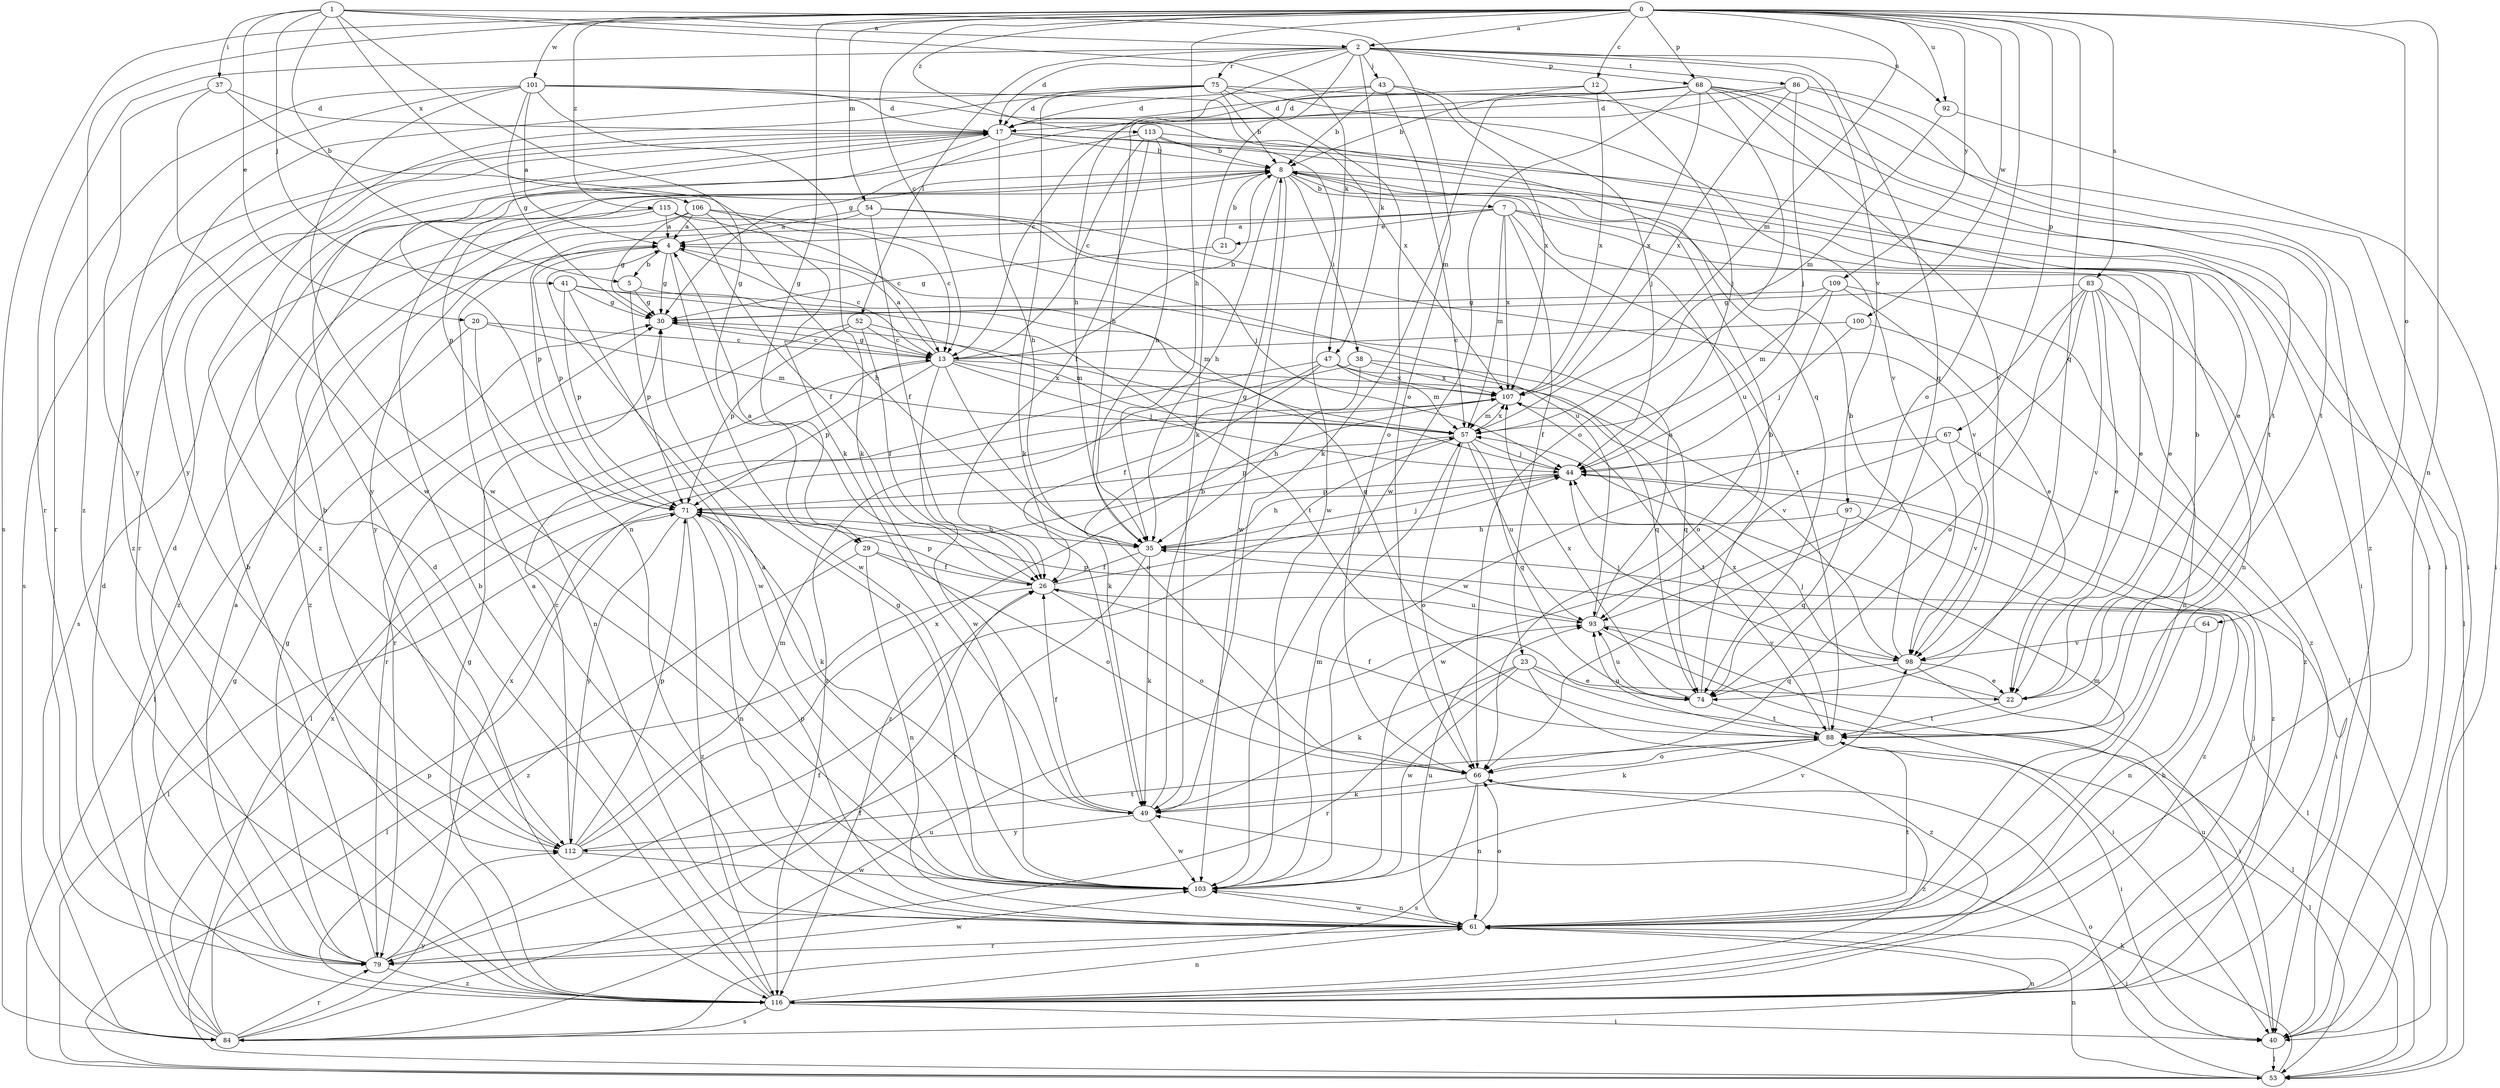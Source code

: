 strict digraph  {
0;
1;
2;
4;
5;
7;
8;
12;
13;
17;
20;
21;
22;
23;
26;
29;
30;
35;
37;
38;
40;
41;
43;
44;
47;
49;
52;
53;
54;
57;
61;
64;
66;
67;
68;
71;
74;
75;
79;
83;
84;
86;
88;
92;
93;
97;
98;
100;
101;
103;
106;
107;
109;
112;
113;
115;
116;
0 -> 2  [label=a];
0 -> 12  [label=c];
0 -> 13  [label=c];
0 -> 29  [label=g];
0 -> 35  [label=h];
0 -> 54  [label=m];
0 -> 57  [label=m];
0 -> 61  [label=n];
0 -> 64  [label=o];
0 -> 66  [label=o];
0 -> 67  [label=p];
0 -> 68  [label=p];
0 -> 74  [label=q];
0 -> 83  [label=s];
0 -> 84  [label=s];
0 -> 92  [label=u];
0 -> 100  [label=w];
0 -> 101  [label=w];
0 -> 109  [label=y];
0 -> 113  [label=z];
0 -> 115  [label=z];
0 -> 116  [label=z];
1 -> 2  [label=a];
1 -> 5  [label=b];
1 -> 20  [label=e];
1 -> 29  [label=g];
1 -> 37  [label=i];
1 -> 41  [label=j];
1 -> 47  [label=k];
1 -> 66  [label=o];
1 -> 106  [label=x];
2 -> 17  [label=d];
2 -> 35  [label=h];
2 -> 43  [label=j];
2 -> 47  [label=k];
2 -> 49  [label=k];
2 -> 52  [label=l];
2 -> 68  [label=p];
2 -> 74  [label=q];
2 -> 75  [label=r];
2 -> 79  [label=r];
2 -> 86  [label=t];
2 -> 92  [label=u];
2 -> 97  [label=v];
4 -> 5  [label=b];
4 -> 13  [label=c];
4 -> 30  [label=g];
4 -> 71  [label=p];
4 -> 103  [label=w];
5 -> 30  [label=g];
5 -> 57  [label=m];
5 -> 71  [label=p];
7 -> 4  [label=a];
7 -> 21  [label=e];
7 -> 22  [label=e];
7 -> 23  [label=f];
7 -> 57  [label=m];
7 -> 61  [label=n];
7 -> 71  [label=p];
7 -> 88  [label=t];
7 -> 107  [label=x];
8 -> 7  [label=b];
8 -> 35  [label=h];
8 -> 38  [label=i];
8 -> 53  [label=l];
8 -> 71  [label=p];
8 -> 93  [label=u];
8 -> 103  [label=w];
12 -> 8  [label=b];
12 -> 17  [label=d];
12 -> 44  [label=j];
12 -> 107  [label=x];
13 -> 4  [label=a];
13 -> 8  [label=b];
13 -> 30  [label=g];
13 -> 44  [label=j];
13 -> 66  [label=o];
13 -> 71  [label=p];
13 -> 79  [label=r];
13 -> 98  [label=v];
13 -> 103  [label=w];
13 -> 107  [label=x];
17 -> 8  [label=b];
17 -> 22  [label=e];
17 -> 35  [label=h];
17 -> 40  [label=i];
17 -> 61  [label=n];
17 -> 79  [label=r];
17 -> 84  [label=s];
20 -> 13  [label=c];
20 -> 53  [label=l];
20 -> 57  [label=m];
20 -> 61  [label=n];
21 -> 8  [label=b];
21 -> 30  [label=g];
22 -> 8  [label=b];
22 -> 44  [label=j];
22 -> 88  [label=t];
23 -> 22  [label=e];
23 -> 49  [label=k];
23 -> 53  [label=l];
23 -> 79  [label=r];
23 -> 103  [label=w];
23 -> 116  [label=z];
26 -> 4  [label=a];
26 -> 44  [label=j];
26 -> 53  [label=l];
26 -> 66  [label=o];
26 -> 71  [label=p];
26 -> 93  [label=u];
29 -> 26  [label=f];
29 -> 61  [label=n];
29 -> 66  [label=o];
29 -> 116  [label=z];
30 -> 13  [label=c];
35 -> 26  [label=f];
35 -> 44  [label=j];
35 -> 49  [label=k];
35 -> 53  [label=l];
35 -> 79  [label=r];
37 -> 17  [label=d];
37 -> 49  [label=k];
37 -> 103  [label=w];
37 -> 112  [label=y];
38 -> 35  [label=h];
38 -> 74  [label=q];
38 -> 107  [label=x];
38 -> 116  [label=z];
40 -> 53  [label=l];
40 -> 93  [label=u];
41 -> 30  [label=g];
41 -> 71  [label=p];
41 -> 74  [label=q];
41 -> 88  [label=t];
41 -> 103  [label=w];
43 -> 8  [label=b];
43 -> 17  [label=d];
43 -> 35  [label=h];
43 -> 44  [label=j];
43 -> 57  [label=m];
43 -> 107  [label=x];
44 -> 30  [label=g];
44 -> 35  [label=h];
44 -> 40  [label=i];
44 -> 71  [label=p];
47 -> 26  [label=f];
47 -> 49  [label=k];
47 -> 53  [label=l];
47 -> 57  [label=m];
47 -> 74  [label=q];
47 -> 107  [label=x];
49 -> 8  [label=b];
49 -> 26  [label=f];
49 -> 103  [label=w];
49 -> 112  [label=y];
52 -> 13  [label=c];
52 -> 26  [label=f];
52 -> 57  [label=m];
52 -> 71  [label=p];
52 -> 79  [label=r];
53 -> 49  [label=k];
53 -> 61  [label=n];
53 -> 66  [label=o];
54 -> 4  [label=a];
54 -> 26  [label=f];
54 -> 44  [label=j];
54 -> 98  [label=v];
54 -> 112  [label=y];
57 -> 44  [label=j];
57 -> 66  [label=o];
57 -> 71  [label=p];
57 -> 74  [label=q];
57 -> 93  [label=u];
57 -> 107  [label=x];
57 -> 116  [label=z];
61 -> 4  [label=a];
61 -> 40  [label=i];
61 -> 57  [label=m];
61 -> 66  [label=o];
61 -> 71  [label=p];
61 -> 79  [label=r];
61 -> 88  [label=t];
61 -> 93  [label=u];
61 -> 103  [label=w];
64 -> 61  [label=n];
64 -> 98  [label=v];
66 -> 49  [label=k];
66 -> 61  [label=n];
66 -> 84  [label=s];
66 -> 116  [label=z];
67 -> 44  [label=j];
67 -> 98  [label=v];
67 -> 103  [label=w];
67 -> 116  [label=z];
68 -> 17  [label=d];
68 -> 30  [label=g];
68 -> 40  [label=i];
68 -> 49  [label=k];
68 -> 66  [label=o];
68 -> 88  [label=t];
68 -> 98  [label=v];
68 -> 103  [label=w];
68 -> 107  [label=x];
68 -> 116  [label=z];
71 -> 35  [label=h];
71 -> 49  [label=k];
71 -> 53  [label=l];
71 -> 61  [label=n];
71 -> 112  [label=y];
71 -> 116  [label=z];
74 -> 8  [label=b];
74 -> 88  [label=t];
74 -> 93  [label=u];
74 -> 107  [label=x];
75 -> 8  [label=b];
75 -> 17  [label=d];
75 -> 40  [label=i];
75 -> 49  [label=k];
75 -> 66  [label=o];
75 -> 98  [label=v];
75 -> 112  [label=y];
75 -> 116  [label=z];
79 -> 4  [label=a];
79 -> 8  [label=b];
79 -> 17  [label=d];
79 -> 26  [label=f];
79 -> 30  [label=g];
79 -> 103  [label=w];
79 -> 107  [label=x];
79 -> 116  [label=z];
83 -> 22  [label=e];
83 -> 30  [label=g];
83 -> 53  [label=l];
83 -> 61  [label=n];
83 -> 66  [label=o];
83 -> 93  [label=u];
83 -> 98  [label=v];
83 -> 103  [label=w];
84 -> 17  [label=d];
84 -> 26  [label=f];
84 -> 30  [label=g];
84 -> 61  [label=n];
84 -> 71  [label=p];
84 -> 79  [label=r];
84 -> 93  [label=u];
84 -> 107  [label=x];
84 -> 112  [label=y];
86 -> 13  [label=c];
86 -> 17  [label=d];
86 -> 40  [label=i];
86 -> 44  [label=j];
86 -> 88  [label=t];
86 -> 107  [label=x];
88 -> 26  [label=f];
88 -> 40  [label=i];
88 -> 49  [label=k];
88 -> 53  [label=l];
88 -> 66  [label=o];
88 -> 93  [label=u];
88 -> 107  [label=x];
92 -> 40  [label=i];
92 -> 57  [label=m];
93 -> 4  [label=a];
93 -> 40  [label=i];
93 -> 71  [label=p];
93 -> 98  [label=v];
97 -> 35  [label=h];
97 -> 74  [label=q];
97 -> 116  [label=z];
98 -> 8  [label=b];
98 -> 22  [label=e];
98 -> 40  [label=i];
98 -> 44  [label=j];
98 -> 74  [label=q];
100 -> 13  [label=c];
100 -> 44  [label=j];
100 -> 116  [label=z];
101 -> 4  [label=a];
101 -> 17  [label=d];
101 -> 30  [label=g];
101 -> 49  [label=k];
101 -> 74  [label=q];
101 -> 79  [label=r];
101 -> 103  [label=w];
101 -> 107  [label=x];
101 -> 116  [label=z];
103 -> 4  [label=a];
103 -> 30  [label=g];
103 -> 57  [label=m];
103 -> 61  [label=n];
103 -> 98  [label=v];
106 -> 4  [label=a];
106 -> 13  [label=c];
106 -> 30  [label=g];
106 -> 35  [label=h];
106 -> 93  [label=u];
106 -> 116  [label=z];
107 -> 57  [label=m];
107 -> 88  [label=t];
109 -> 22  [label=e];
109 -> 30  [label=g];
109 -> 57  [label=m];
109 -> 66  [label=o];
109 -> 116  [label=z];
112 -> 8  [label=b];
112 -> 13  [label=c];
112 -> 57  [label=m];
112 -> 71  [label=p];
112 -> 88  [label=t];
112 -> 103  [label=w];
112 -> 107  [label=x];
113 -> 8  [label=b];
113 -> 13  [label=c];
113 -> 26  [label=f];
113 -> 35  [label=h];
113 -> 88  [label=t];
113 -> 103  [label=w];
113 -> 112  [label=y];
115 -> 4  [label=a];
115 -> 13  [label=c];
115 -> 22  [label=e];
115 -> 26  [label=f];
115 -> 84  [label=s];
115 -> 116  [label=z];
116 -> 8  [label=b];
116 -> 17  [label=d];
116 -> 30  [label=g];
116 -> 35  [label=h];
116 -> 40  [label=i];
116 -> 44  [label=j];
116 -> 61  [label=n];
116 -> 84  [label=s];
}

